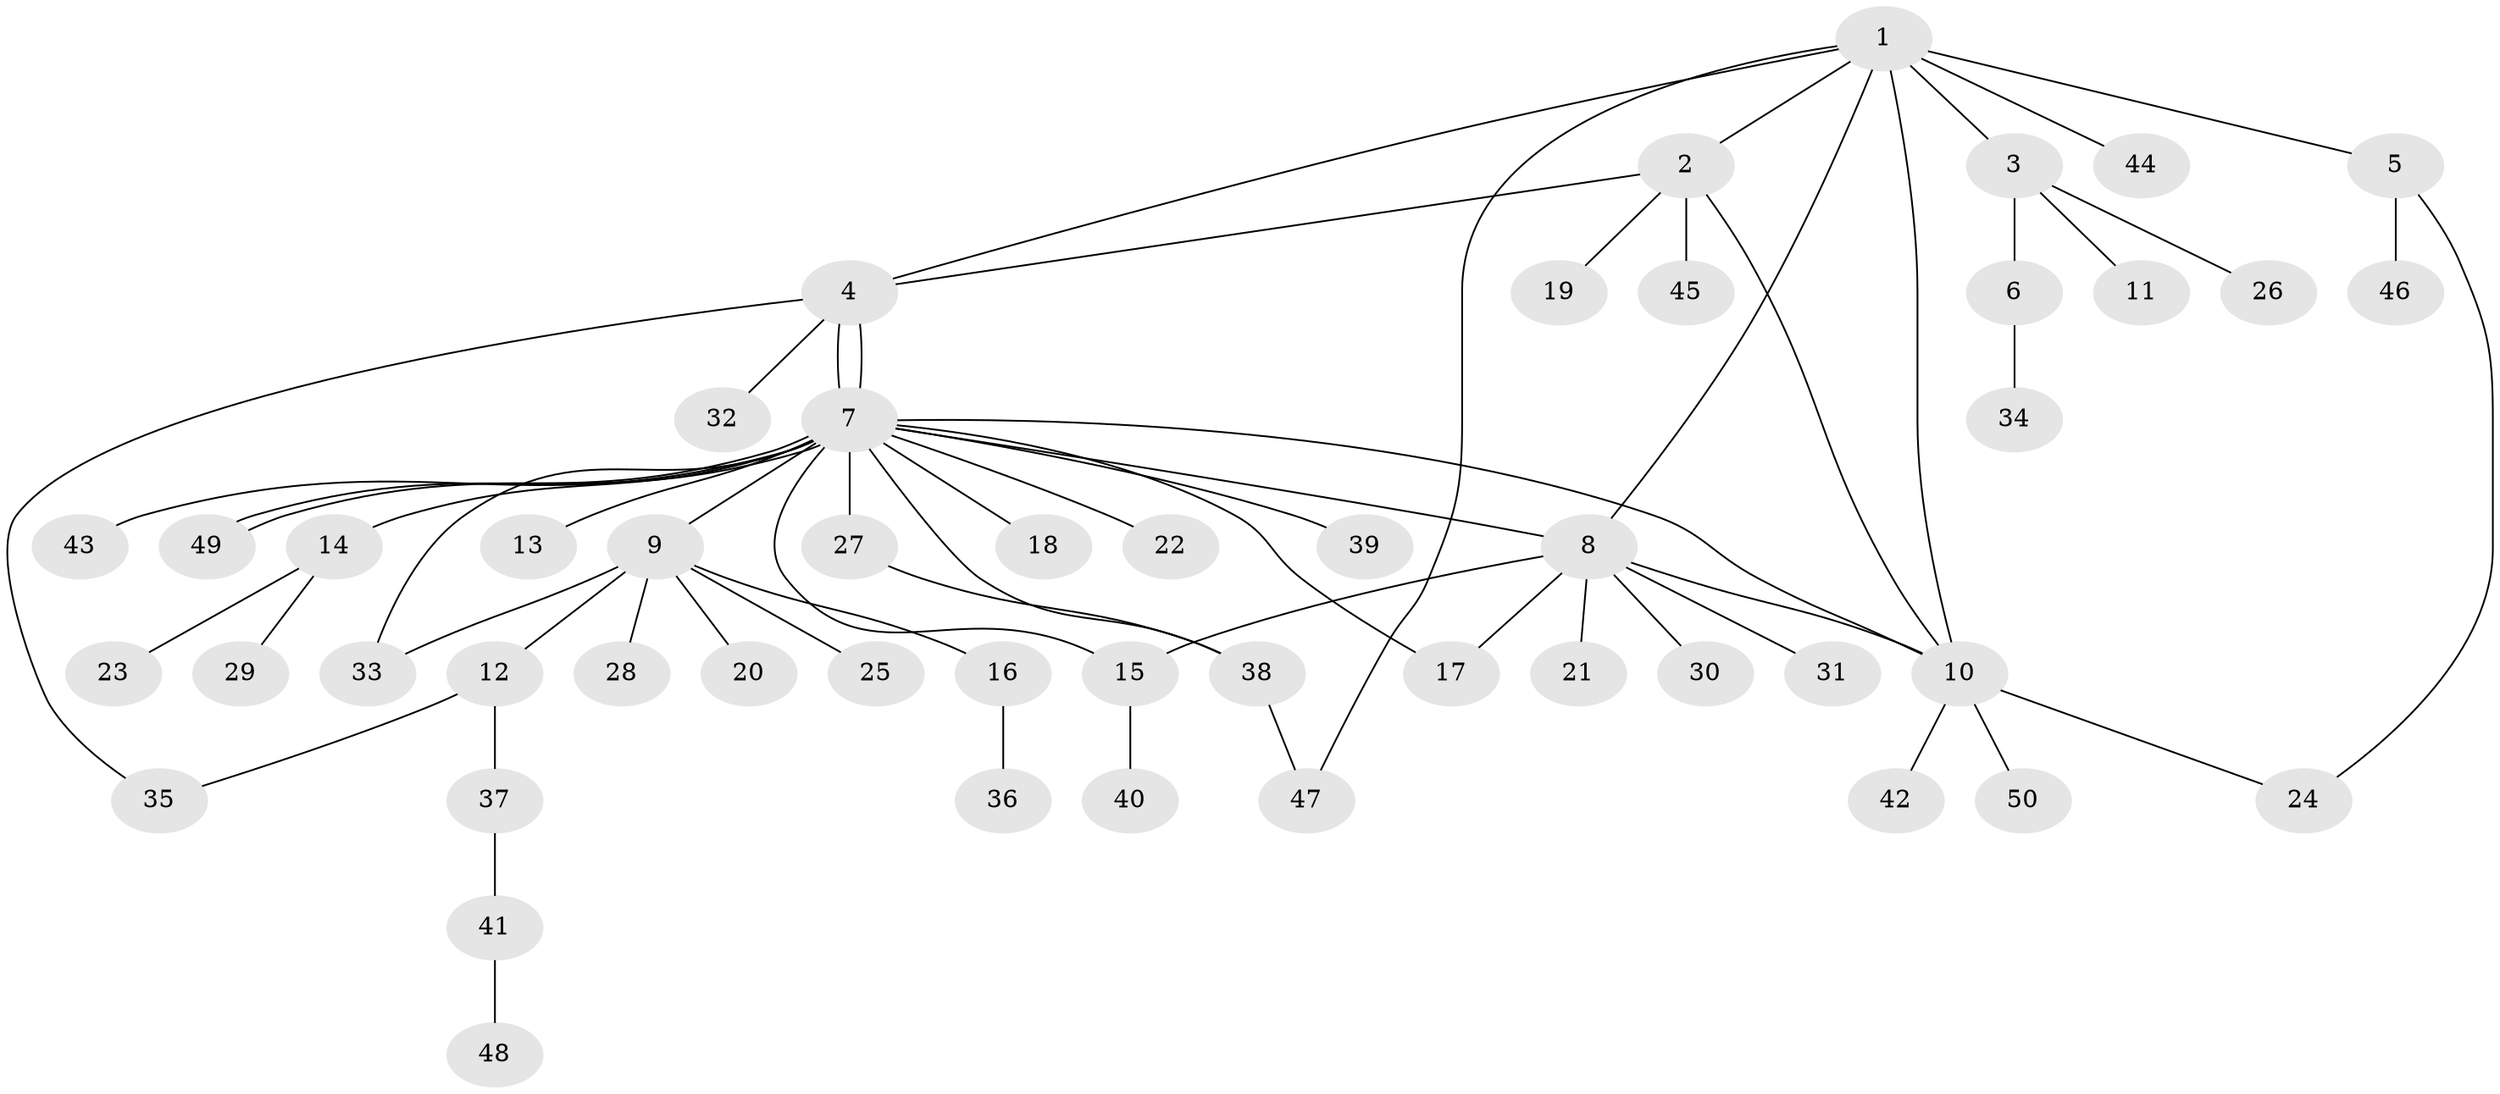 // Generated by graph-tools (version 1.1) at 2025/48/03/09/25 04:48:47]
// undirected, 50 vertices, 63 edges
graph export_dot {
graph [start="1"]
  node [color=gray90,style=filled];
  1;
  2;
  3;
  4;
  5;
  6;
  7;
  8;
  9;
  10;
  11;
  12;
  13;
  14;
  15;
  16;
  17;
  18;
  19;
  20;
  21;
  22;
  23;
  24;
  25;
  26;
  27;
  28;
  29;
  30;
  31;
  32;
  33;
  34;
  35;
  36;
  37;
  38;
  39;
  40;
  41;
  42;
  43;
  44;
  45;
  46;
  47;
  48;
  49;
  50;
  1 -- 2;
  1 -- 3;
  1 -- 4;
  1 -- 5;
  1 -- 8;
  1 -- 10;
  1 -- 44;
  1 -- 47;
  2 -- 4;
  2 -- 10;
  2 -- 19;
  2 -- 45;
  3 -- 6;
  3 -- 11;
  3 -- 26;
  4 -- 7;
  4 -- 7;
  4 -- 32;
  4 -- 35;
  5 -- 24;
  5 -- 46;
  6 -- 34;
  7 -- 8;
  7 -- 9;
  7 -- 10;
  7 -- 13;
  7 -- 14;
  7 -- 15;
  7 -- 17;
  7 -- 18;
  7 -- 22;
  7 -- 27;
  7 -- 33;
  7 -- 38;
  7 -- 39;
  7 -- 43;
  7 -- 49;
  7 -- 49;
  8 -- 10;
  8 -- 15;
  8 -- 17;
  8 -- 21;
  8 -- 30;
  8 -- 31;
  9 -- 12;
  9 -- 16;
  9 -- 20;
  9 -- 25;
  9 -- 28;
  9 -- 33;
  10 -- 24;
  10 -- 42;
  10 -- 50;
  12 -- 35;
  12 -- 37;
  14 -- 23;
  14 -- 29;
  15 -- 40;
  16 -- 36;
  27 -- 38;
  37 -- 41;
  38 -- 47;
  41 -- 48;
}
